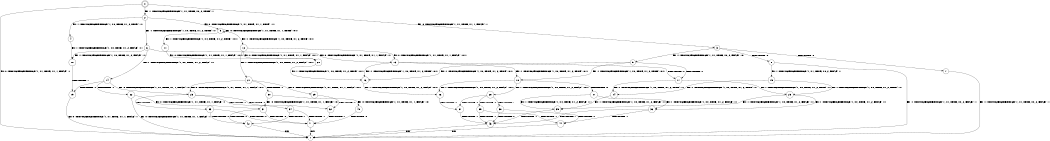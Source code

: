 digraph BCG {
size = "7, 10.5";
center = TRUE;
node [shape = circle];
0 [peripheries = 2];
0 -> 1 [label = "EX !0 !ATOMIC_EXCH_BRANCH (1, +1, TRUE, +1, 1, FALSE) !::"];
0 -> 2 [label = "EX !1 !ATOMIC_EXCH_BRANCH (1, +1, TRUE, +0, 2, TRUE) !::"];
0 -> 3 [label = "EX !0 !ATOMIC_EXCH_BRANCH (1, +1, TRUE, +1, 1, FALSE) !::"];
2 -> 4 [label = "EX !1 !ATOMIC_EXCH_BRANCH (1, +0, TRUE, +1, 2, TRUE) !:1:"];
2 -> 5 [label = "EX !0 !ATOMIC_EXCH_BRANCH (1, +1, TRUE, +1, 1, TRUE) !:1:"];
2 -> 6 [label = "EX !1 !ATOMIC_EXCH_BRANCH (1, +0, TRUE, +1, 2, TRUE) !:1:"];
3 -> 7 [label = "TERMINATE !0"];
3 -> 8 [label = "TERMINATE !0"];
3 -> 9 [label = "EX !1 !ATOMIC_EXCH_BRANCH (1, +1, TRUE, +0, 2, FALSE) !:0:"];
4 -> 10 [label = "EX !1 !ATOMIC_EXCH_BRANCH (1, +0, TRUE, +1, 2, FALSE) !:1:"];
5 -> 11 [label = "EX !1 !ATOMIC_EXCH_BRANCH (1, +0, TRUE, +1, 2, TRUE) !:0:1:"];
5 -> 12 [label = "EX !1 !ATOMIC_EXCH_BRANCH (1, +0, TRUE, +1, 2, TRUE) !:0:1:"];
5 -> 5 [label = "EX !0 !ATOMIC_EXCH_BRANCH (1, +1, TRUE, +1, 1, TRUE) !:0:1:"];
6 -> 10 [label = "EX !1 !ATOMIC_EXCH_BRANCH (1, +0, TRUE, +1, 2, FALSE) !:1:"];
6 -> 13 [label = "EX !0 !ATOMIC_EXCH_BRANCH (1, +1, TRUE, +1, 1, FALSE) !:1:"];
6 -> 14 [label = "EX !1 !ATOMIC_EXCH_BRANCH (1, +0, TRUE, +1, 2, FALSE) !:1:"];
7 -> 1 [label = "EX !1 !ATOMIC_EXCH_BRANCH (1, +1, TRUE, +0, 2, FALSE) !::"];
8 -> 1 [label = "EX !1 !ATOMIC_EXCH_BRANCH (1, +1, TRUE, +0, 2, FALSE) !::"];
8 -> 15 [label = "EX !1 !ATOMIC_EXCH_BRANCH (1, +1, TRUE, +0, 2, FALSE) !::"];
9 -> 16 [label = "EX !1 !ATOMIC_EXCH_BRANCH (1, +0, TRUE, +1, 2, TRUE) !:0:1:"];
9 -> 17 [label = "TERMINATE !0"];
9 -> 18 [label = "EX !1 !ATOMIC_EXCH_BRANCH (1, +0, TRUE, +1, 2, TRUE) !:0:1:"];
10 -> 19 [label = "TERMINATE !1"];
11 -> 20 [label = "EX !0 !ATOMIC_EXCH_BRANCH (1, +1, TRUE, +1, 1, FALSE) !:0:1:"];
12 -> 20 [label = "EX !0 !ATOMIC_EXCH_BRANCH (1, +1, TRUE, +1, 1, FALSE) !:0:1:"];
12 -> 21 [label = "EX !1 !ATOMIC_EXCH_BRANCH (1, +0, TRUE, +1, 2, FALSE) !:0:1:"];
12 -> 13 [label = "EX !0 !ATOMIC_EXCH_BRANCH (1, +1, TRUE, +1, 1, FALSE) !:0:1:"];
13 -> 16 [label = "EX !1 !ATOMIC_EXCH_BRANCH (1, +0, TRUE, +1, 2, TRUE) !:0:1:"];
13 -> 17 [label = "TERMINATE !0"];
13 -> 18 [label = "EX !1 !ATOMIC_EXCH_BRANCH (1, +0, TRUE, +1, 2, TRUE) !:0:1:"];
14 -> 19 [label = "TERMINATE !1"];
14 -> 22 [label = "TERMINATE !1"];
14 -> 23 [label = "EX !0 !ATOMIC_EXCH_BRANCH (1, +1, TRUE, +1, 1, FALSE) !:1:"];
15 -> 24 [label = "EX !1 !ATOMIC_EXCH_BRANCH (1, +0, TRUE, +1, 2, TRUE) !:1:"];
15 -> 25 [label = "EX !1 !ATOMIC_EXCH_BRANCH (1, +0, TRUE, +1, 2, TRUE) !:1:"];
16 -> 26 [label = "EX !1 !ATOMIC_EXCH_BRANCH (1, +0, TRUE, +1, 2, FALSE) !:0:1:"];
17 -> 24 [label = "EX !1 !ATOMIC_EXCH_BRANCH (1, +0, TRUE, +1, 2, TRUE) !:1:"];
17 -> 25 [label = "EX !1 !ATOMIC_EXCH_BRANCH (1, +0, TRUE, +1, 2, TRUE) !:1:"];
18 -> 26 [label = "EX !1 !ATOMIC_EXCH_BRANCH (1, +0, TRUE, +1, 2, FALSE) !:0:1:"];
18 -> 27 [label = "TERMINATE !0"];
18 -> 28 [label = "EX !1 !ATOMIC_EXCH_BRANCH (1, +0, TRUE, +1, 2, FALSE) !:0:1:"];
19 -> 1 [label = "EX !0 !ATOMIC_EXCH_BRANCH (1, +1, TRUE, +1, 1, FALSE) !::"];
20 -> 16 [label = "EX !1 !ATOMIC_EXCH_BRANCH (1, +0, TRUE, +1, 2, TRUE) !:0:1:"];
21 -> 29 [label = "EX !0 !ATOMIC_EXCH_BRANCH (1, +1, TRUE, +1, 1, FALSE) !:0:1:"];
21 -> 30 [label = "TERMINATE !1"];
21 -> 23 [label = "EX !0 !ATOMIC_EXCH_BRANCH (1, +1, TRUE, +1, 1, FALSE) !:0:1:"];
22 -> 1 [label = "EX !0 !ATOMIC_EXCH_BRANCH (1, +1, TRUE, +1, 1, FALSE) !::"];
22 -> 31 [label = "EX !0 !ATOMIC_EXCH_BRANCH (1, +1, TRUE, +1, 1, FALSE) !::"];
23 -> 32 [label = "TERMINATE !0"];
23 -> 33 [label = "TERMINATE !1"];
23 -> 34 [label = "TERMINATE !0"];
24 -> 35 [label = "EX !1 !ATOMIC_EXCH_BRANCH (1, +0, TRUE, +1, 2, FALSE) !:1:"];
25 -> 35 [label = "EX !1 !ATOMIC_EXCH_BRANCH (1, +0, TRUE, +1, 2, FALSE) !:1:"];
25 -> 36 [label = "EX !1 !ATOMIC_EXCH_BRANCH (1, +0, TRUE, +1, 2, FALSE) !:1:"];
26 -> 37 [label = "TERMINATE !0"];
27 -> 35 [label = "EX !1 !ATOMIC_EXCH_BRANCH (1, +0, TRUE, +1, 2, FALSE) !:1:"];
27 -> 36 [label = "EX !1 !ATOMIC_EXCH_BRANCH (1, +0, TRUE, +1, 2, FALSE) !:1:"];
28 -> 37 [label = "TERMINATE !0"];
28 -> 38 [label = "TERMINATE !1"];
28 -> 39 [label = "TERMINATE !0"];
29 -> 32 [label = "TERMINATE !0"];
30 -> 40 [label = "EX !0 !ATOMIC_EXCH_BRANCH (1, +1, TRUE, +1, 1, FALSE) !:0:"];
30 -> 31 [label = "EX !0 !ATOMIC_EXCH_BRANCH (1, +1, TRUE, +1, 1, FALSE) !:0:"];
31 -> 41 [label = "TERMINATE !0"];
31 -> 42 [label = "TERMINATE !0"];
32 -> 41 [label = "TERMINATE !1"];
33 -> 41 [label = "TERMINATE !0"];
33 -> 42 [label = "TERMINATE !0"];
34 -> 41 [label = "TERMINATE !1"];
34 -> 42 [label = "TERMINATE !1"];
35 -> 43 [label = "TERMINATE !1"];
36 -> 43 [label = "TERMINATE !1"];
36 -> 44 [label = "TERMINATE !1"];
37 -> 43 [label = "TERMINATE !1"];
38 -> 43 [label = "TERMINATE !0"];
38 -> 44 [label = "TERMINATE !0"];
39 -> 43 [label = "TERMINATE !1"];
39 -> 44 [label = "TERMINATE !1"];
40 -> 41 [label = "TERMINATE !0"];
41 -> 1 [label = "exit"];
42 -> 1 [label = "exit"];
43 -> 1 [label = "exit"];
44 -> 1 [label = "exit"];
}
